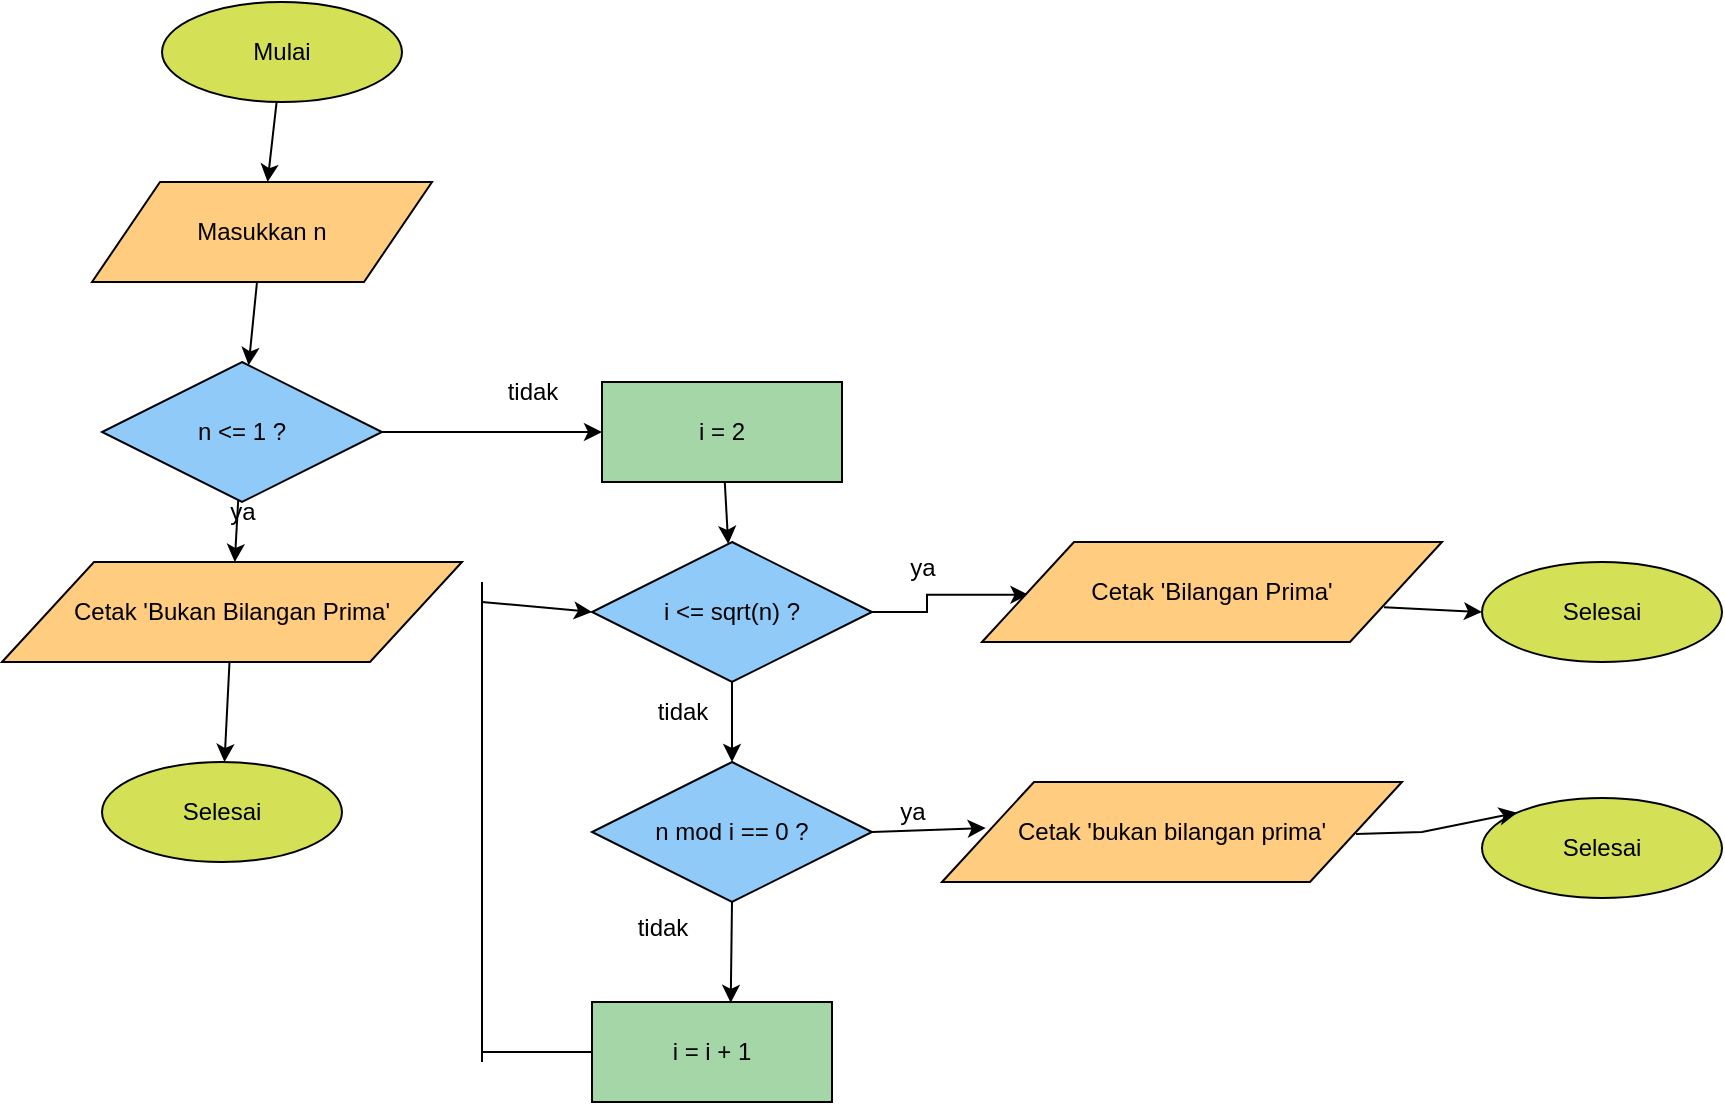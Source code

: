 <mxfile version="26.0.16">
  <diagram name="Page-1" id="C2Zs-JpDco-RK96IxgGW">
    <mxGraphModel dx="1591" dy="757" grid="1" gridSize="10" guides="1" tooltips="1" connect="1" arrows="1" fold="1" page="1" pageScale="1" pageWidth="850" pageHeight="1100" math="0" shadow="0">
      <root>
        <mxCell id="0" />
        <mxCell id="1" parent="0" />
        <mxCell id="wLFgtBgrG-TuCbPUpyxb-4" value="Mulai" style="ellipse;whiteSpace=wrap;html=1;fillColor=#D4E157" vertex="1" parent="1">
          <mxGeometry x="140" y="40" width="120" height="50" as="geometry" />
        </mxCell>
        <mxCell id="wLFgtBgrG-TuCbPUpyxb-5" value="Masukkan n" style="shape=parallelogram;whiteSpace=wrap;html=1;fillColor=#FFCC80" vertex="1" parent="1">
          <mxGeometry x="105" y="130" width="170" height="50" as="geometry" />
        </mxCell>
        <mxCell id="wLFgtBgrG-TuCbPUpyxb-6" value="n &lt;= 1 ?" style="rhombus;whiteSpace=wrap;html=1;fillColor=#90CAF9" vertex="1" parent="1">
          <mxGeometry x="110" y="220" width="140" height="70" as="geometry" />
        </mxCell>
        <mxCell id="wLFgtBgrG-TuCbPUpyxb-7" value="Cetak &#39;Bukan Bilangan Prima&#39;" style="shape=parallelogram;whiteSpace=wrap;html=1;fillColor=#FFCC80" vertex="1" parent="1">
          <mxGeometry x="60" y="320" width="230" height="50" as="geometry" />
        </mxCell>
        <mxCell id="wLFgtBgrG-TuCbPUpyxb-8" value="Selesai" style="ellipse;whiteSpace=wrap;html=1;fillColor=#D4E157" vertex="1" parent="1">
          <mxGeometry x="110" y="420" width="120" height="50" as="geometry" />
        </mxCell>
        <mxCell id="wLFgtBgrG-TuCbPUpyxb-9" value="i = 2" style="shape=rectangle;whiteSpace=wrap;html=1;fillColor=#A5D6A7" vertex="1" parent="1">
          <mxGeometry x="360" y="230" width="120" height="50" as="geometry" />
        </mxCell>
        <mxCell id="wLFgtBgrG-TuCbPUpyxb-31" style="edgeStyle=orthogonalEdgeStyle;rounded=0;orthogonalLoop=1;jettySize=auto;html=1;entryX=0.101;entryY=0.527;entryDx=0;entryDy=0;entryPerimeter=0;" edge="1" parent="1" source="wLFgtBgrG-TuCbPUpyxb-10" target="wLFgtBgrG-TuCbPUpyxb-14">
          <mxGeometry relative="1" as="geometry">
            <mxPoint x="850" y="305" as="targetPoint" />
          </mxGeometry>
        </mxCell>
        <mxCell id="wLFgtBgrG-TuCbPUpyxb-10" value="i &lt;= sqrt(n) ?" style="rhombus;whiteSpace=wrap;html=1;fillColor=#90CAF9" vertex="1" parent="1">
          <mxGeometry x="355" y="310" width="140" height="70" as="geometry" />
        </mxCell>
        <mxCell id="wLFgtBgrG-TuCbPUpyxb-11" value="n mod i == 0 ?" style="rhombus;whiteSpace=wrap;html=1;fillColor=#90CAF9" vertex="1" parent="1">
          <mxGeometry x="355" y="420" width="140" height="70" as="geometry" />
        </mxCell>
        <mxCell id="wLFgtBgrG-TuCbPUpyxb-13" value="i = i + 1" style="shape=rectangle;whiteSpace=wrap;html=1;fillColor=#A5D6A7" vertex="1" parent="1">
          <mxGeometry x="355" y="540" width="120" height="50" as="geometry" />
        </mxCell>
        <mxCell id="wLFgtBgrG-TuCbPUpyxb-14" value="Cetak &#39;Bilangan Prima&#39;" style="shape=parallelogram;whiteSpace=wrap;html=1;fillColor=#FFCC80" vertex="1" parent="1">
          <mxGeometry x="550" y="310" width="230" height="50" as="geometry" />
        </mxCell>
        <mxCell id="wLFgtBgrG-TuCbPUpyxb-15" value="Selesai" style="ellipse;whiteSpace=wrap;html=1;fillColor=#D4E157" vertex="1" parent="1">
          <mxGeometry x="800" y="320" width="120" height="50" as="geometry" />
        </mxCell>
        <mxCell id="wLFgtBgrG-TuCbPUpyxb-16" edge="1" parent="1" source="wLFgtBgrG-TuCbPUpyxb-4" target="wLFgtBgrG-TuCbPUpyxb-5">
          <mxGeometry relative="1" as="geometry" />
        </mxCell>
        <mxCell id="wLFgtBgrG-TuCbPUpyxb-17" edge="1" parent="1" source="wLFgtBgrG-TuCbPUpyxb-5" target="wLFgtBgrG-TuCbPUpyxb-6">
          <mxGeometry relative="1" as="geometry" />
        </mxCell>
        <mxCell id="wLFgtBgrG-TuCbPUpyxb-18" edge="1" parent="1" source="wLFgtBgrG-TuCbPUpyxb-6" target="wLFgtBgrG-TuCbPUpyxb-7">
          <mxGeometry relative="1" as="geometry" />
        </mxCell>
        <mxCell id="wLFgtBgrG-TuCbPUpyxb-19" edge="1" parent="1" source="wLFgtBgrG-TuCbPUpyxb-7" target="wLFgtBgrG-TuCbPUpyxb-8">
          <mxGeometry relative="1" as="geometry" />
        </mxCell>
        <mxCell id="wLFgtBgrG-TuCbPUpyxb-20" edge="1" parent="1" source="wLFgtBgrG-TuCbPUpyxb-6" target="wLFgtBgrG-TuCbPUpyxb-9">
          <mxGeometry relative="1" as="geometry" />
        </mxCell>
        <mxCell id="wLFgtBgrG-TuCbPUpyxb-21" edge="1" parent="1" source="wLFgtBgrG-TuCbPUpyxb-9" target="wLFgtBgrG-TuCbPUpyxb-10">
          <mxGeometry relative="1" as="geometry" />
        </mxCell>
        <mxCell id="wLFgtBgrG-TuCbPUpyxb-22" edge="1" parent="1" source="wLFgtBgrG-TuCbPUpyxb-10" target="wLFgtBgrG-TuCbPUpyxb-11">
          <mxGeometry relative="1" as="geometry" />
        </mxCell>
        <mxCell id="wLFgtBgrG-TuCbPUpyxb-29" value="tidak" style="text;html=1;align=center;verticalAlign=middle;resizable=0;points=[];autosize=1;strokeColor=none;fillColor=none;" vertex="1" parent="1">
          <mxGeometry x="300" y="220" width="50" height="30" as="geometry" />
        </mxCell>
        <mxCell id="wLFgtBgrG-TuCbPUpyxb-30" value="ya" style="text;html=1;align=center;verticalAlign=middle;resizable=0;points=[];autosize=1;strokeColor=none;fillColor=none;" vertex="1" parent="1">
          <mxGeometry x="160" y="280" width="40" height="30" as="geometry" />
        </mxCell>
        <mxCell id="wLFgtBgrG-TuCbPUpyxb-33" value="ya" style="text;html=1;align=center;verticalAlign=middle;resizable=0;points=[];autosize=1;strokeColor=none;fillColor=none;" vertex="1" parent="1">
          <mxGeometry x="500" y="308" width="40" height="30" as="geometry" />
        </mxCell>
        <mxCell id="wLFgtBgrG-TuCbPUpyxb-34" value="tidak" style="text;html=1;align=center;verticalAlign=middle;resizable=0;points=[];autosize=1;strokeColor=none;fillColor=none;" vertex="1" parent="1">
          <mxGeometry x="375" y="380" width="50" height="30" as="geometry" />
        </mxCell>
        <mxCell id="wLFgtBgrG-TuCbPUpyxb-35" value="" style="endArrow=classic;html=1;rounded=0;exitX=0.5;exitY=1;exitDx=0;exitDy=0;entryX=0.578;entryY=0.008;entryDx=0;entryDy=0;entryPerimeter=0;" edge="1" parent="1" source="wLFgtBgrG-TuCbPUpyxb-11" target="wLFgtBgrG-TuCbPUpyxb-13">
          <mxGeometry width="50" height="50" relative="1" as="geometry">
            <mxPoint x="280" y="480" as="sourcePoint" />
            <mxPoint x="330" y="430" as="targetPoint" />
          </mxGeometry>
        </mxCell>
        <mxCell id="wLFgtBgrG-TuCbPUpyxb-36" value="Cetak &#39;bukan bilangan prima&#39;" style="shape=parallelogram;whiteSpace=wrap;html=1;fillColor=#FFCC80" vertex="1" parent="1">
          <mxGeometry x="530" y="430" width="230" height="50" as="geometry" />
        </mxCell>
        <mxCell id="wLFgtBgrG-TuCbPUpyxb-37" value="" style="endArrow=classic;html=1;rounded=0;exitX=1;exitY=0.5;exitDx=0;exitDy=0;entryX=0.095;entryY=0.46;entryDx=0;entryDy=0;entryPerimeter=0;" edge="1" parent="1" source="wLFgtBgrG-TuCbPUpyxb-11" target="wLFgtBgrG-TuCbPUpyxb-36">
          <mxGeometry width="50" height="50" relative="1" as="geometry">
            <mxPoint x="280" y="480" as="sourcePoint" />
            <mxPoint x="330" y="430" as="targetPoint" />
          </mxGeometry>
        </mxCell>
        <mxCell id="wLFgtBgrG-TuCbPUpyxb-38" value="ya" style="text;html=1;align=center;verticalAlign=middle;resizable=0;points=[];autosize=1;strokeColor=none;fillColor=none;" vertex="1" parent="1">
          <mxGeometry x="495" y="430" width="40" height="30" as="geometry" />
        </mxCell>
        <mxCell id="wLFgtBgrG-TuCbPUpyxb-40" value="" style="endArrow=none;html=1;rounded=0;entryX=0;entryY=0.5;entryDx=0;entryDy=0;" edge="1" parent="1" target="wLFgtBgrG-TuCbPUpyxb-13">
          <mxGeometry width="50" height="50" relative="1" as="geometry">
            <mxPoint x="300" y="565" as="sourcePoint" />
            <mxPoint x="320" y="580" as="targetPoint" />
          </mxGeometry>
        </mxCell>
        <mxCell id="wLFgtBgrG-TuCbPUpyxb-41" value="" style="endArrow=none;html=1;rounded=0;" edge="1" parent="1">
          <mxGeometry width="50" height="50" relative="1" as="geometry">
            <mxPoint x="300" y="570" as="sourcePoint" />
            <mxPoint x="300" y="330" as="targetPoint" />
          </mxGeometry>
        </mxCell>
        <mxCell id="wLFgtBgrG-TuCbPUpyxb-42" value="" style="endArrow=classic;html=1;rounded=0;entryX=0;entryY=0.5;entryDx=0;entryDy=0;" edge="1" parent="1" target="wLFgtBgrG-TuCbPUpyxb-10">
          <mxGeometry width="50" height="50" relative="1" as="geometry">
            <mxPoint x="300" y="340" as="sourcePoint" />
            <mxPoint x="330" y="430" as="targetPoint" />
          </mxGeometry>
        </mxCell>
        <mxCell id="wLFgtBgrG-TuCbPUpyxb-43" value="tidak" style="text;html=1;align=center;verticalAlign=middle;resizable=0;points=[];autosize=1;strokeColor=none;fillColor=none;" vertex="1" parent="1">
          <mxGeometry x="365" y="488" width="50" height="30" as="geometry" />
        </mxCell>
        <mxCell id="wLFgtBgrG-TuCbPUpyxb-44" value="" style="endArrow=classic;html=1;rounded=0;entryX=0;entryY=0.5;entryDx=0;entryDy=0;exitX=0.874;exitY=0.653;exitDx=0;exitDy=0;exitPerimeter=0;" edge="1" parent="1" source="wLFgtBgrG-TuCbPUpyxb-14" target="wLFgtBgrG-TuCbPUpyxb-15">
          <mxGeometry width="50" height="50" relative="1" as="geometry">
            <mxPoint x="770" y="380" as="sourcePoint" />
            <mxPoint x="630" y="430" as="targetPoint" />
          </mxGeometry>
        </mxCell>
        <mxCell id="wLFgtBgrG-TuCbPUpyxb-45" value="Selesai" style="ellipse;whiteSpace=wrap;html=1;fillColor=#D4E157" vertex="1" parent="1">
          <mxGeometry x="800" y="438" width="120" height="50" as="geometry" />
        </mxCell>
        <mxCell id="wLFgtBgrG-TuCbPUpyxb-46" value="" style="endArrow=classic;html=1;rounded=0;entryX=0;entryY=0;entryDx=0;entryDy=0;exitX=0.9;exitY=0.519;exitDx=0;exitDy=0;exitPerimeter=0;" edge="1" parent="1" source="wLFgtBgrG-TuCbPUpyxb-36" target="wLFgtBgrG-TuCbPUpyxb-45">
          <mxGeometry width="50" height="50" relative="1" as="geometry">
            <mxPoint x="580" y="480" as="sourcePoint" />
            <mxPoint x="630" y="430" as="targetPoint" />
            <Array as="points">
              <mxPoint x="770" y="455" />
            </Array>
          </mxGeometry>
        </mxCell>
      </root>
    </mxGraphModel>
  </diagram>
</mxfile>
